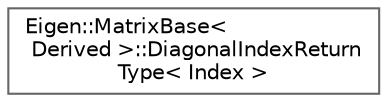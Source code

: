 digraph "类继承关系图"
{
 // LATEX_PDF_SIZE
  bgcolor="transparent";
  edge [fontname=Helvetica,fontsize=10,labelfontname=Helvetica,labelfontsize=10];
  node [fontname=Helvetica,fontsize=10,shape=box,height=0.2,width=0.4];
  rankdir="LR";
  Node0 [id="Node000000",label="Eigen::MatrixBase\<\l Derived \>::DiagonalIndexReturn\lType\< Index \>",height=0.2,width=0.4,color="grey40", fillcolor="white", style="filled",URL="$struct_eigen_1_1_matrix_base_1_1_diagonal_index_return_type.html",tooltip=" "];
}
